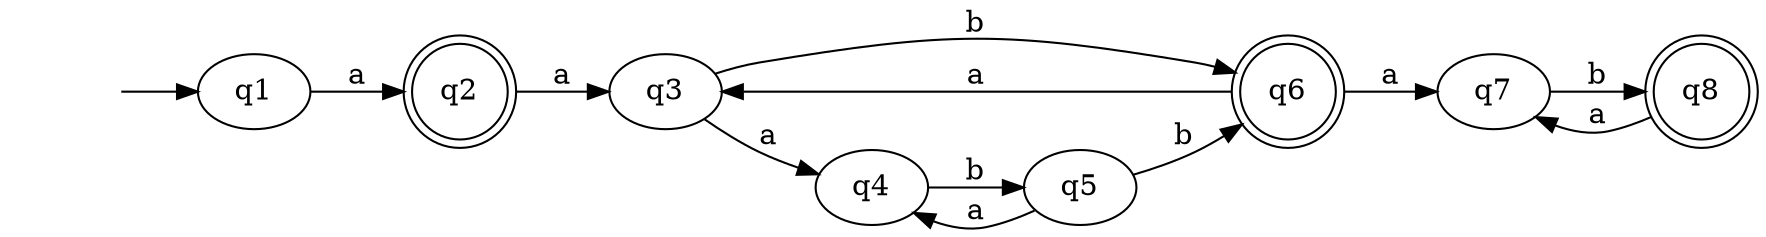 digraph {
    rankdir = LR
    "" [shape = none]
    q2 [shape = "doublecircle"]
    q6 [shape = "doublecircle"]
    q8 [shape = "doublecircle"]
    "" -> q1
    q1 -> q2 [label = "a"]
    q2 -> q3 [label = "a"]
    q3 -> q4 [label = "a"]
    q4 -> q5 [label = "b"]
    q5 -> q4 [label = "a"]
    q5 -> q6 [label = "b"]
    q3 -> q6 [label = "b"]
    q6 -> q3 [label = "a"]
    q6 -> q7 [label = "a"]
    q7 -> q8 [label = "b"]
    q8 -> q7 [label = "a"]
}